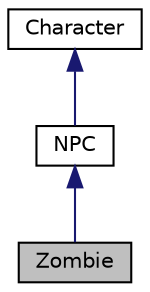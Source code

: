 digraph "Zombie"
{
  edge [fontname="Helvetica",fontsize="10",labelfontname="Helvetica",labelfontsize="10"];
  node [fontname="Helvetica",fontsize="10",shape=record];
  Node1 [label="Zombie",height=0.2,width=0.4,color="black", fillcolor="grey75", style="filled" fontcolor="black"];
  Node2 -> Node1 [dir="back",color="midnightblue",fontsize="10",style="solid",fontname="Helvetica"];
  Node2 [label="NPC",height=0.2,width=0.4,color="black", fillcolor="white", style="filled",URL="$class_n_p_c.html",tooltip="Class of the non-players character."];
  Node3 -> Node2 [dir="back",color="midnightblue",fontsize="10",style="solid",fontname="Helvetica"];
  Node3 [label="Character",height=0.2,width=0.4,color="black", fillcolor="white", style="filled",URL="$class_character.html",tooltip="Class of characters."];
}
